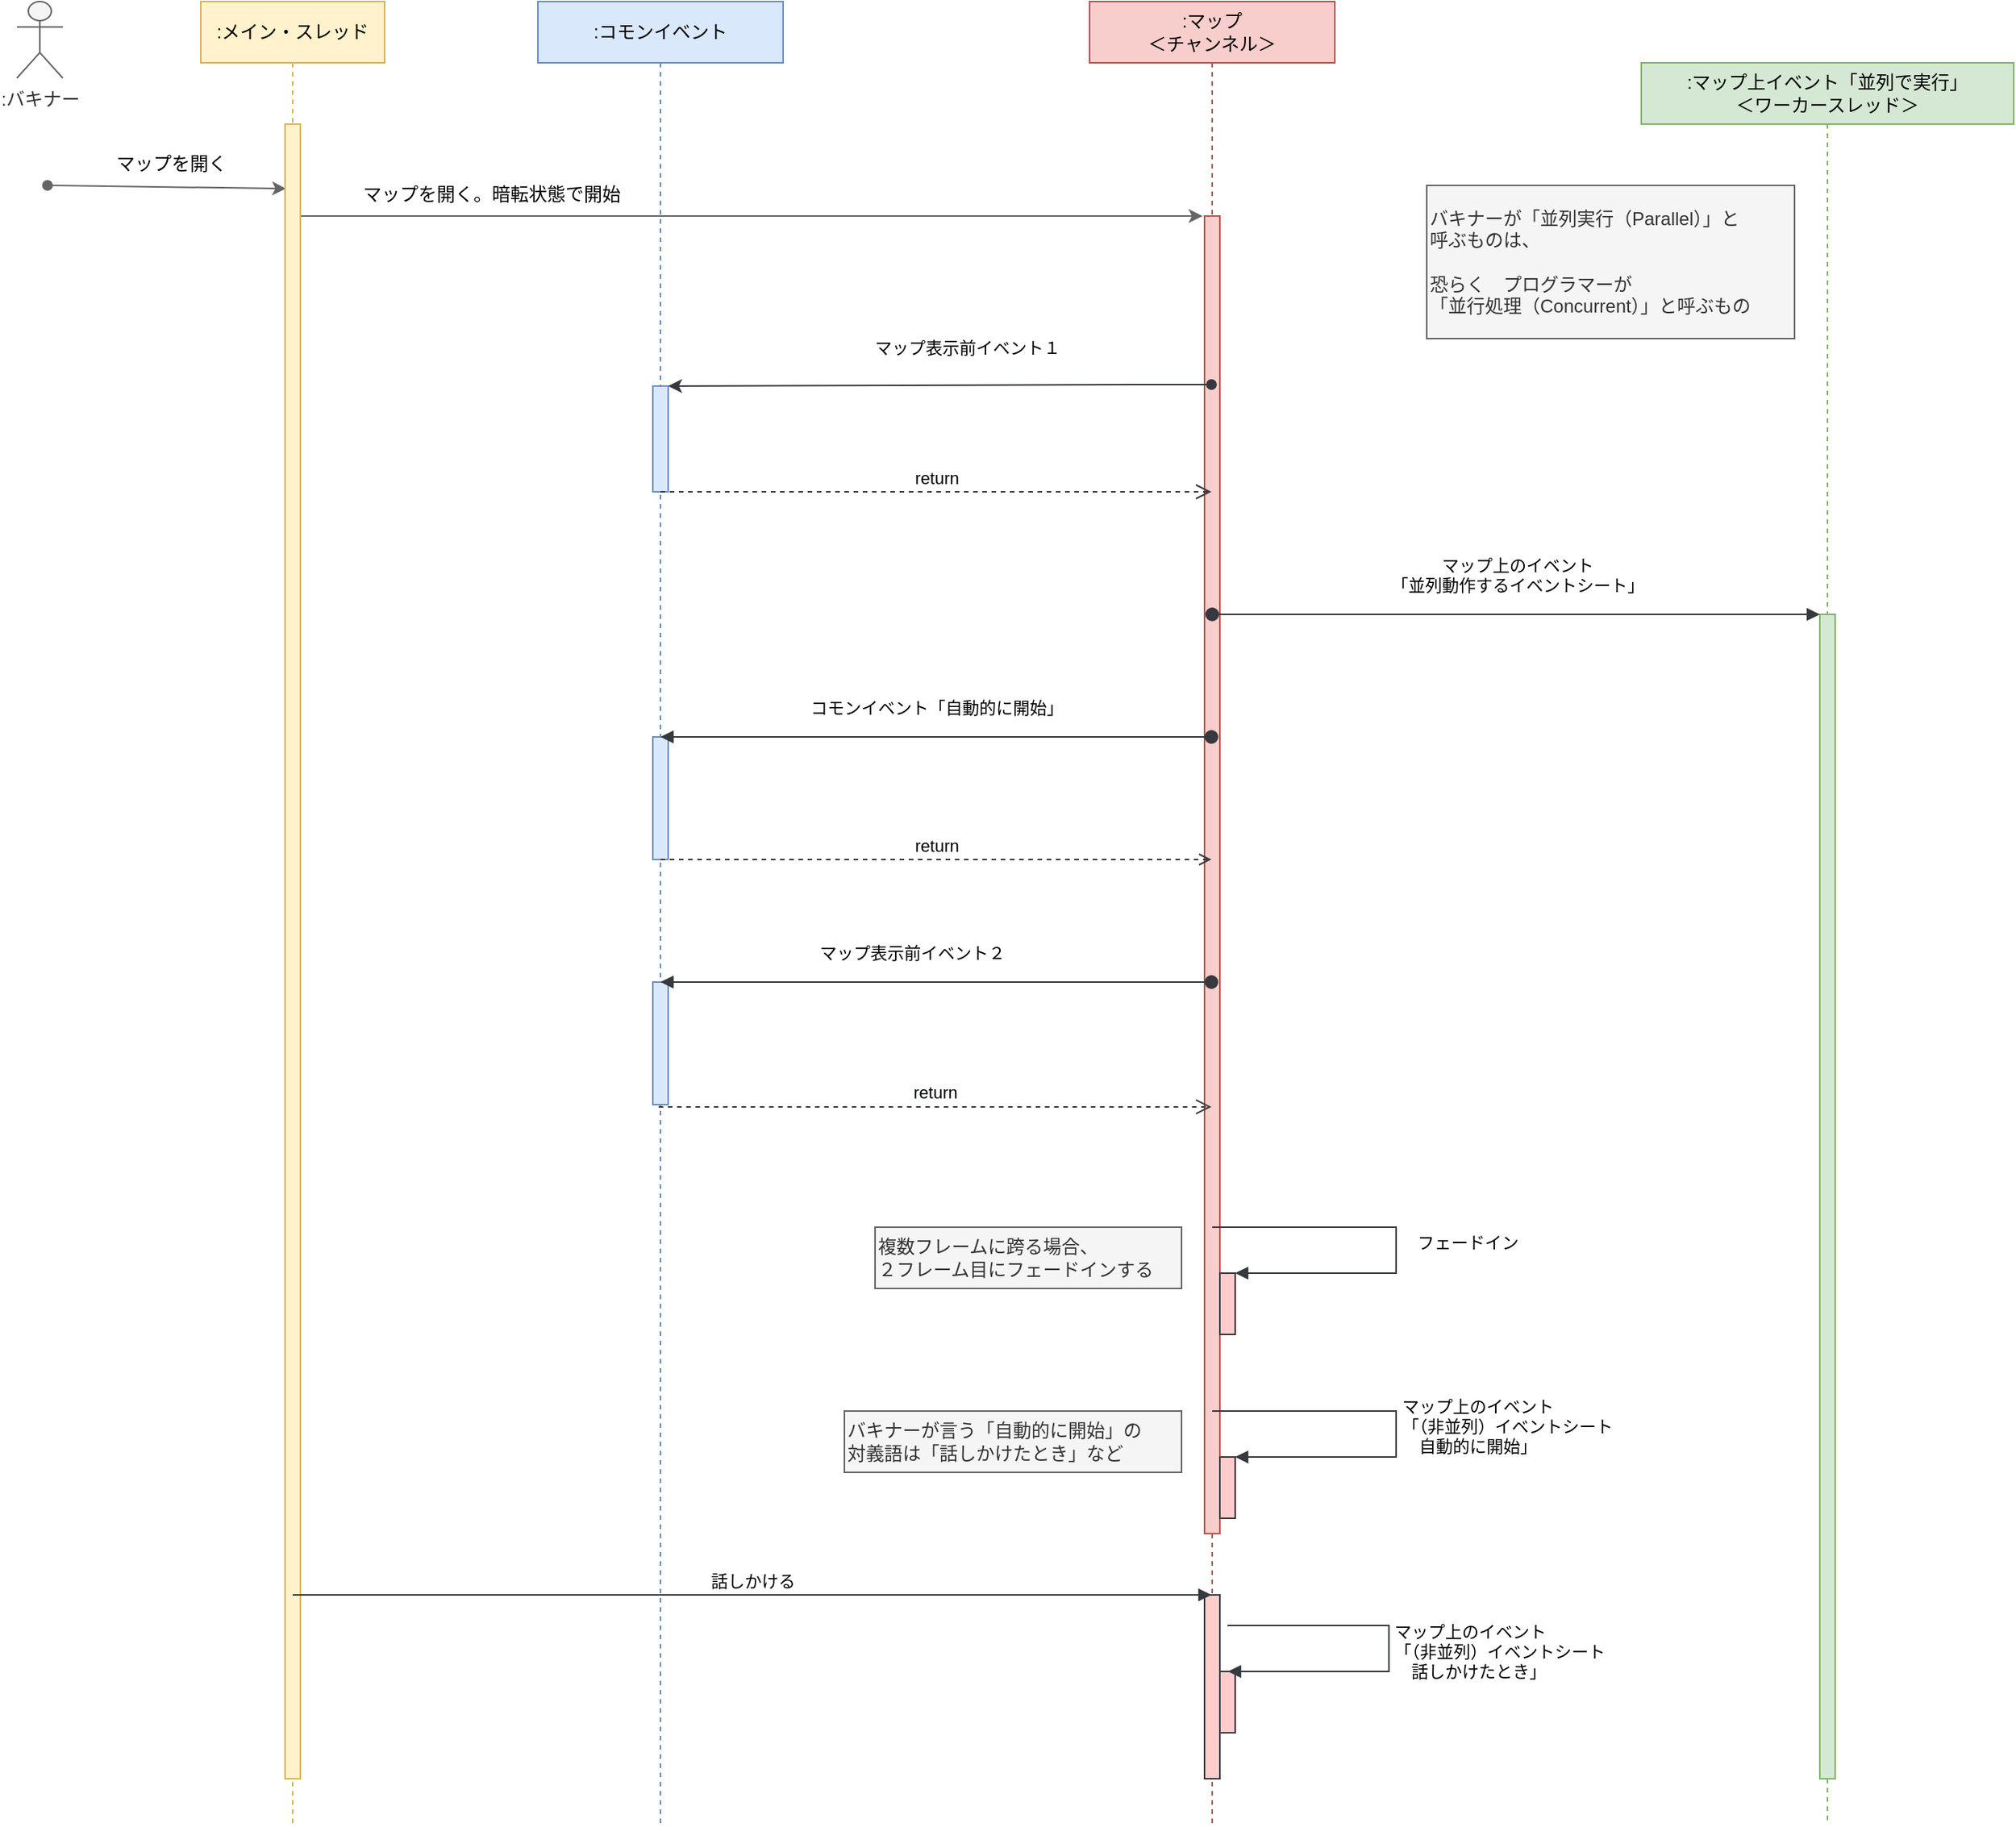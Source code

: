 <mxfile>
    <diagram id="Hzr9_-o3YhBefTy77mZw" name="Page-1">
        <mxGraphModel dx="1864" dy="1199" grid="1" gridSize="10" guides="1" tooltips="1" connect="1" arrows="1" fold="1" page="1" pageScale="1" pageWidth="413" pageHeight="291" background="#FFFFFF" math="0" shadow="0">
            <root>
                <mxCell id="0"/>
                <mxCell id="1" parent="0"/>
                <mxCell id="11" value=":バキナー" style="shape=umlActor;verticalLabelPosition=bottom;verticalAlign=top;html=1;outlineConnect=0;fillColor=#f5f5f5;fontColor=#333333;strokeColor=#666666;" vertex="1" parent="1">
                    <mxGeometry x="60" y="40" width="30" height="50" as="geometry"/>
                </mxCell>
                <mxCell id="17" value="" style="endArrow=classic;html=1;startArrow=oval;startFill=1;endFill=1;fillColor=#f5f5f5;strokeColor=#666666;entryX=0.067;entryY=0.039;entryDx=0;entryDy=0;entryPerimeter=0;" edge="1" parent="1" target="158">
                    <mxGeometry width="50" height="50" relative="1" as="geometry">
                        <mxPoint x="80" y="160" as="sourcePoint"/>
                        <mxPoint x="260" y="240" as="targetPoint"/>
                    </mxGeometry>
                </mxCell>
                <mxCell id="16" value="マップを開く" style="text;html=1;align=center;verticalAlign=middle;whiteSpace=wrap;rounded=0;fillColor=none;fontColor=#000000;" vertex="1" parent="1">
                    <mxGeometry x="116" y="136" width="90" height="20" as="geometry"/>
                </mxCell>
                <mxCell id="155" value="" style="endArrow=classic;html=1;startArrow=oval;startFill=1;endFill=1;entryX=-0.129;entryY=0;entryDx=0;entryDy=0;entryPerimeter=0;fillColor=#f5f5f5;strokeColor=#666666;" edge="1" parent="1" source="157" target="161">
                    <mxGeometry width="50" height="50" relative="1" as="geometry">
                        <mxPoint x="290" y="280" as="sourcePoint"/>
                        <mxPoint x="450" y="280" as="targetPoint"/>
                    </mxGeometry>
                </mxCell>
                <mxCell id="156" value="マップを開く。暗転状態で開始" style="text;html=1;fillColor=none;align=center;verticalAlign=middle;whiteSpace=wrap;rounded=0;fontColor=#000000;" vertex="1" parent="1">
                    <mxGeometry x="280" y="156" width="180" height="20" as="geometry"/>
                </mxCell>
                <mxCell id="157" value="&lt;font color=&quot;#000000&quot;&gt;:メイン・スレッド&lt;/font&gt;" style="shape=umlLifeline;perimeter=lifelinePerimeter;whiteSpace=wrap;html=1;container=1;collapsible=0;recursiveResize=0;outlineConnect=0;fillColor=#fff2cc;strokeColor=#d6b656;" vertex="1" parent="1">
                    <mxGeometry x="180" y="40" width="120" height="1190" as="geometry"/>
                </mxCell>
                <mxCell id="158" value="" style="html=1;points=[];perimeter=orthogonalPerimeter;fillColor=#fff2cc;strokeColor=#d6b656;" vertex="1" parent="157">
                    <mxGeometry x="55" y="80" width="10" height="1080" as="geometry"/>
                </mxCell>
                <mxCell id="160" value="&lt;font color=&quot;#000000&quot;&gt;:マップ&lt;br&gt;＜チャンネル＞&lt;/font&gt;" style="shape=umlLifeline;perimeter=lifelinePerimeter;whiteSpace=wrap;html=1;container=1;collapsible=0;recursiveResize=0;outlineConnect=0;fillColor=#f8cecc;strokeColor=#b85450;size=40;" vertex="1" parent="1">
                    <mxGeometry x="760" y="40" width="160" height="1190" as="geometry"/>
                </mxCell>
                <mxCell id="161" value="" style="html=1;points=[];perimeter=orthogonalPerimeter;fillColor=#f8cecc;strokeColor=#b85450;" vertex="1" parent="160">
                    <mxGeometry x="75" y="140" width="10" height="860" as="geometry"/>
                </mxCell>
                <mxCell id="213" value="" style="html=1;points=[];perimeter=orthogonalPerimeter;fillColor=#ffcccc;strokeColor=#36393d;" vertex="1" parent="160">
                    <mxGeometry x="85" y="830" width="10" height="40" as="geometry"/>
                </mxCell>
                <mxCell id="217" value="" style="html=1;points=[];perimeter=orthogonalPerimeter;fillColor=#ffcccc;strokeColor=#36393d;" vertex="1" parent="160">
                    <mxGeometry x="85.0" y="950" width="10" height="40" as="geometry"/>
                </mxCell>
                <mxCell id="219" value="マップ上のイベント&lt;br&gt;「（非並列）イベントシート&lt;br&gt;　自動的に開始」" style="edgeStyle=orthogonalEdgeStyle;html=1;align=left;spacingLeft=2;endArrow=block;rounded=0;labelBackgroundColor=none;fontColor=#000000;fillColor=#eeeeee;strokeColor=#36393d;" edge="1" parent="160" source="160" target="217">
                    <mxGeometry x="0.017" relative="1" as="geometry">
                        <mxPoint x="244.999" y="919.999" as="sourcePoint"/>
                        <Array as="points">
                            <mxPoint x="200" y="920"/>
                            <mxPoint x="200" y="950"/>
                        </Array>
                        <mxPoint x="270" y="950" as="targetPoint"/>
                        <mxPoint as="offset"/>
                    </mxGeometry>
                </mxCell>
                <mxCell id="225" value="フェードイン" style="edgeStyle=orthogonalEdgeStyle;html=1;align=left;spacingLeft=2;endArrow=block;rounded=0;labelBackgroundColor=none;fontColor=#000000;fillColor=#eeeeee;strokeColor=#36393d;" edge="1" parent="160" source="160" target="213">
                    <mxGeometry x="0.019" y="10" relative="1" as="geometry">
                        <mxPoint x="125" y="760" as="sourcePoint"/>
                        <Array as="points">
                            <mxPoint x="200" y="800"/>
                            <mxPoint x="200" y="830"/>
                        </Array>
                        <mxPoint x="134.82" y="830" as="targetPoint"/>
                        <mxPoint as="offset"/>
                    </mxGeometry>
                </mxCell>
                <mxCell id="229" value="" style="html=1;points=[];perimeter=orthogonalPerimeter;fillColor=#ffcccc;strokeColor=#36393d;" vertex="1" parent="160">
                    <mxGeometry x="85" y="1090" width="10" height="40" as="geometry"/>
                </mxCell>
                <mxCell id="230" value="マップ上のイベント&lt;br&gt;「（非並列）イベントシート&lt;br&gt;　話しかけたとき」" style="edgeStyle=orthogonalEdgeStyle;html=1;align=left;spacingLeft=2;endArrow=block;rounded=0;labelBackgroundColor=none;fontColor=#000000;fillColor=#eeeeee;strokeColor=#36393d;" edge="1" parent="160">
                    <mxGeometry x="0.017" relative="1" as="geometry">
                        <mxPoint x="90" y="1060" as="sourcePoint"/>
                        <Array as="points">
                            <mxPoint x="195.3" y="1059.96"/>
                            <mxPoint x="195.3" y="1089.96"/>
                        </Array>
                        <mxPoint x="90.3" y="1090.0" as="targetPoint"/>
                        <mxPoint as="offset"/>
                    </mxGeometry>
                </mxCell>
                <mxCell id="231" value="" style="html=1;points=[];perimeter=orthogonalPerimeter;fillColor=#ffcccc;strokeColor=#36393d;" vertex="1" parent="160">
                    <mxGeometry x="75" y="1040" width="10" height="120" as="geometry"/>
                </mxCell>
                <mxCell id="164" value="&lt;font color=&quot;#000000&quot;&gt;:マップ上イベント「並列で実行」&lt;br&gt;＜ワーカースレッド＞&lt;br&gt;&lt;/font&gt;" style="shape=umlLifeline;perimeter=lifelinePerimeter;whiteSpace=wrap;html=1;container=1;collapsible=0;recursiveResize=0;outlineConnect=0;fillColor=#d5e8d4;strokeColor=#82b366;size=40;" vertex="1" parent="1">
                    <mxGeometry x="1120" y="80" width="243" height="1150" as="geometry"/>
                </mxCell>
                <mxCell id="170" value="" style="html=1;points=[];perimeter=orthogonalPerimeter;fillColor=#d5e8d4;strokeColor=#82b366;" vertex="1" parent="164">
                    <mxGeometry x="116.5" y="360" width="10" height="760" as="geometry"/>
                </mxCell>
                <mxCell id="145" value="バキナーが「並列実行（Parallel）」と&lt;br&gt;呼ぶものは、&lt;br&gt;&lt;br&gt;恐らく　プログラマーが&lt;br&gt;「並行処理（Concurrent）」と呼ぶもの" style="text;html=1;align=left;verticalAlign=middle;whiteSpace=wrap;rounded=0;fillColor=#f5f5f5;fontColor=#333333;strokeColor=#666666;" vertex="1" parent="164">
                    <mxGeometry x="-140" y="80" width="240" height="100" as="geometry"/>
                </mxCell>
                <mxCell id="185" value=":コモンイベント" style="shape=umlLifeline;perimeter=lifelinePerimeter;whiteSpace=wrap;html=1;container=1;collapsible=0;recursiveResize=0;outlineConnect=0;fillColor=#dae8fc;strokeColor=#6c8ebf;fontColor=#000000;" vertex="1" parent="1">
                    <mxGeometry x="400" y="40" width="160" height="1190" as="geometry"/>
                </mxCell>
                <mxCell id="186" value="" style="html=1;points=[];perimeter=orthogonalPerimeter;fillColor=#dae8fc;strokeColor=#6c8ebf;" vertex="1" parent="185">
                    <mxGeometry x="75" y="640" width="10" height="80" as="geometry"/>
                </mxCell>
                <mxCell id="201" value="" style="html=1;points=[];perimeter=orthogonalPerimeter;fillColor=#dae8fc;strokeColor=#6c8ebf;" vertex="1" parent="185">
                    <mxGeometry x="75" y="480" width="10" height="80" as="geometry"/>
                </mxCell>
                <mxCell id="196" value="" style="html=1;points=[];perimeter=orthogonalPerimeter;fillColor=#dae8fc;strokeColor=#6c8ebf;" vertex="1" parent="185">
                    <mxGeometry x="75" y="251" width="10" height="69" as="geometry"/>
                </mxCell>
                <mxCell id="220" value="マップ表示前イベント１" style="html=1;verticalAlign=bottom;startArrow=none;startFill=1;endArrow=block;startSize=8;labelBackgroundColor=none;fontColor=#000000;fillColor=#eeeeee;strokeColor=#36393d;" edge="1" parent="185" source="196" target="185">
                    <mxGeometry x="NaN" y="206" width="60" relative="1" as="geometry">
                        <mxPoint x="220" y="250" as="sourcePoint"/>
                        <mxPoint x="210.012" y="250" as="targetPoint"/>
                        <Array as="points"/>
                        <mxPoint x="200" y="-51" as="offset"/>
                    </mxGeometry>
                </mxCell>
                <mxCell id="207" value="return" style="html=1;verticalAlign=bottom;endArrow=open;dashed=1;endSize=8;labelBackgroundColor=none;fontColor=#000000;exitX=0.5;exitY=1;exitDx=0;exitDy=0;exitPerimeter=0;fillColor=#eeeeee;strokeColor=#36393d;" edge="1" parent="1" source="196" target="160">
                    <mxGeometry relative="1" as="geometry">
                        <mxPoint x="960" y="340" as="sourcePoint"/>
                        <mxPoint x="880" y="340" as="targetPoint"/>
                        <mxPoint as="offset"/>
                    </mxGeometry>
                </mxCell>
                <mxCell id="208" value="マップ上のイベント&lt;br&gt;「並列動作するイベントシート」" style="html=1;verticalAlign=bottom;startArrow=oval;startFill=1;endArrow=block;startSize=8;labelBackgroundColor=none;fontColor=#000000;fillColor=#eeeeee;strokeColor=#36393d;" edge="1" parent="1" source="160" target="170">
                    <mxGeometry x="0.001" y="10" width="60" relative="1" as="geometry">
                        <mxPoint x="965" y="401" as="sourcePoint"/>
                        <mxPoint x="1215.85" y="450.0" as="targetPoint"/>
                        <mxPoint as="offset"/>
                        <Array as="points">
                            <mxPoint x="1070" y="440"/>
                        </Array>
                    </mxGeometry>
                </mxCell>
                <mxCell id="210" value="return" style="html=1;verticalAlign=bottom;endArrow=open;dashed=1;labelBackgroundColor=none;fontColor=#000000;fillColor=#eeeeee;strokeColor=#36393d;" edge="1" parent="1" source="185" target="160">
                    <mxGeometry relative="1" as="geometry">
                        <mxPoint x="1039.98" y="640" as="sourcePoint"/>
                        <mxPoint x="640" y="640" as="targetPoint"/>
                        <mxPoint as="offset"/>
                        <Array as="points">
                            <mxPoint x="810" y="600"/>
                        </Array>
                    </mxGeometry>
                </mxCell>
                <mxCell id="212" value="return" style="html=1;verticalAlign=bottom;endArrow=open;dashed=1;endSize=8;labelBackgroundColor=none;fontColor=#000000;fillColor=#eeeeee;strokeColor=#36393d;exitX=0.38;exitY=1.018;exitDx=0;exitDy=0;exitPerimeter=0;" edge="1" parent="1" source="186" target="160">
                    <mxGeometry relative="1" as="geometry">
                        <mxPoint x="1049.5" y="650" as="sourcePoint"/>
                        <mxPoint x="650" y="650" as="targetPoint"/>
                        <mxPoint as="offset"/>
                    </mxGeometry>
                </mxCell>
                <mxCell id="222" value="マップ表示前イベント２" style="html=1;verticalAlign=bottom;startArrow=oval;startFill=1;endArrow=block;startSize=8;labelBackgroundColor=none;fontColor=#000000;fillColor=#eeeeee;strokeColor=#36393d;" edge="1" parent="1" source="160" target="185">
                    <mxGeometry x="0.09" y="-10" width="60" relative="1" as="geometry">
                        <mxPoint x="680" y="530" as="sourcePoint"/>
                        <mxPoint x="675" y="530" as="targetPoint"/>
                        <mxPoint as="offset"/>
                        <Array as="points">
                            <mxPoint x="760" y="680"/>
                        </Array>
                    </mxGeometry>
                </mxCell>
                <mxCell id="223" value="コモンイベント「自動的に開始」" style="html=1;verticalAlign=bottom;startArrow=oval;startFill=1;endArrow=block;startSize=8;labelBackgroundColor=none;fontColor=#000000;fillColor=#eeeeee;strokeColor=#36393d;" edge="1" parent="1" source="160" target="185">
                    <mxGeometry x="-0.001" y="-10" width="60" relative="1" as="geometry">
                        <mxPoint x="670" y="720" as="sourcePoint"/>
                        <mxPoint x="665" y="720" as="targetPoint"/>
                        <mxPoint as="offset"/>
                        <Array as="points">
                            <mxPoint x="700" y="520"/>
                        </Array>
                    </mxGeometry>
                </mxCell>
                <mxCell id="224" value="" style="html=1;verticalAlign=bottom;startArrow=oval;startFill=1;endArrow=classic;labelBackgroundColor=none;fontColor=#000000;fillColor=#eeeeee;strokeColor=#36393d;endFill=1;" edge="1" parent="1" source="160" target="196">
                    <mxGeometry x="0.09" y="-10" width="60" relative="1" as="geometry">
                        <mxPoint x="959.5" y="320" as="sourcePoint"/>
                        <mxPoint x="519.912" y="320" as="targetPoint"/>
                        <Array as="points">
                            <mxPoint x="800" y="290"/>
                        </Array>
                        <mxPoint as="offset"/>
                    </mxGeometry>
                </mxCell>
                <mxCell id="79" value="複数フレームに跨る場合、&lt;br&gt;２フレーム目にフェードインする" style="text;html=1;align=left;verticalAlign=middle;whiteSpace=wrap;rounded=0;fillColor=#f5f5f5;fontColor=#333333;strokeColor=#666666;" vertex="1" parent="1">
                    <mxGeometry x="620" y="840" width="200" height="40" as="geometry"/>
                </mxCell>
                <mxCell id="144" value="バキナーが言う「自動的に開始」の&lt;br&gt;対義語は「話しかけたとき」など" style="text;html=1;align=left;verticalAlign=middle;whiteSpace=wrap;rounded=0;fillColor=#f5f5f5;fontColor=#333333;strokeColor=#666666;" vertex="1" parent="1">
                    <mxGeometry x="600" y="960" width="220" height="40" as="geometry"/>
                </mxCell>
                <mxCell id="226" value="話しかける" style="html=1;verticalAlign=bottom;endArrow=block;labelBackgroundColor=none;fontColor=#000000;fillColor=#eeeeee;strokeColor=#36393d;" edge="1" parent="1" source="157" target="160">
                    <mxGeometry width="80" relative="1" as="geometry">
                        <mxPoint x="310" y="1110" as="sourcePoint"/>
                        <mxPoint x="730" y="1110" as="targetPoint"/>
                        <Array as="points">
                            <mxPoint x="600" y="1080"/>
                        </Array>
                    </mxGeometry>
                </mxCell>
            </root>
        </mxGraphModel>
    </diagram>
</mxfile>